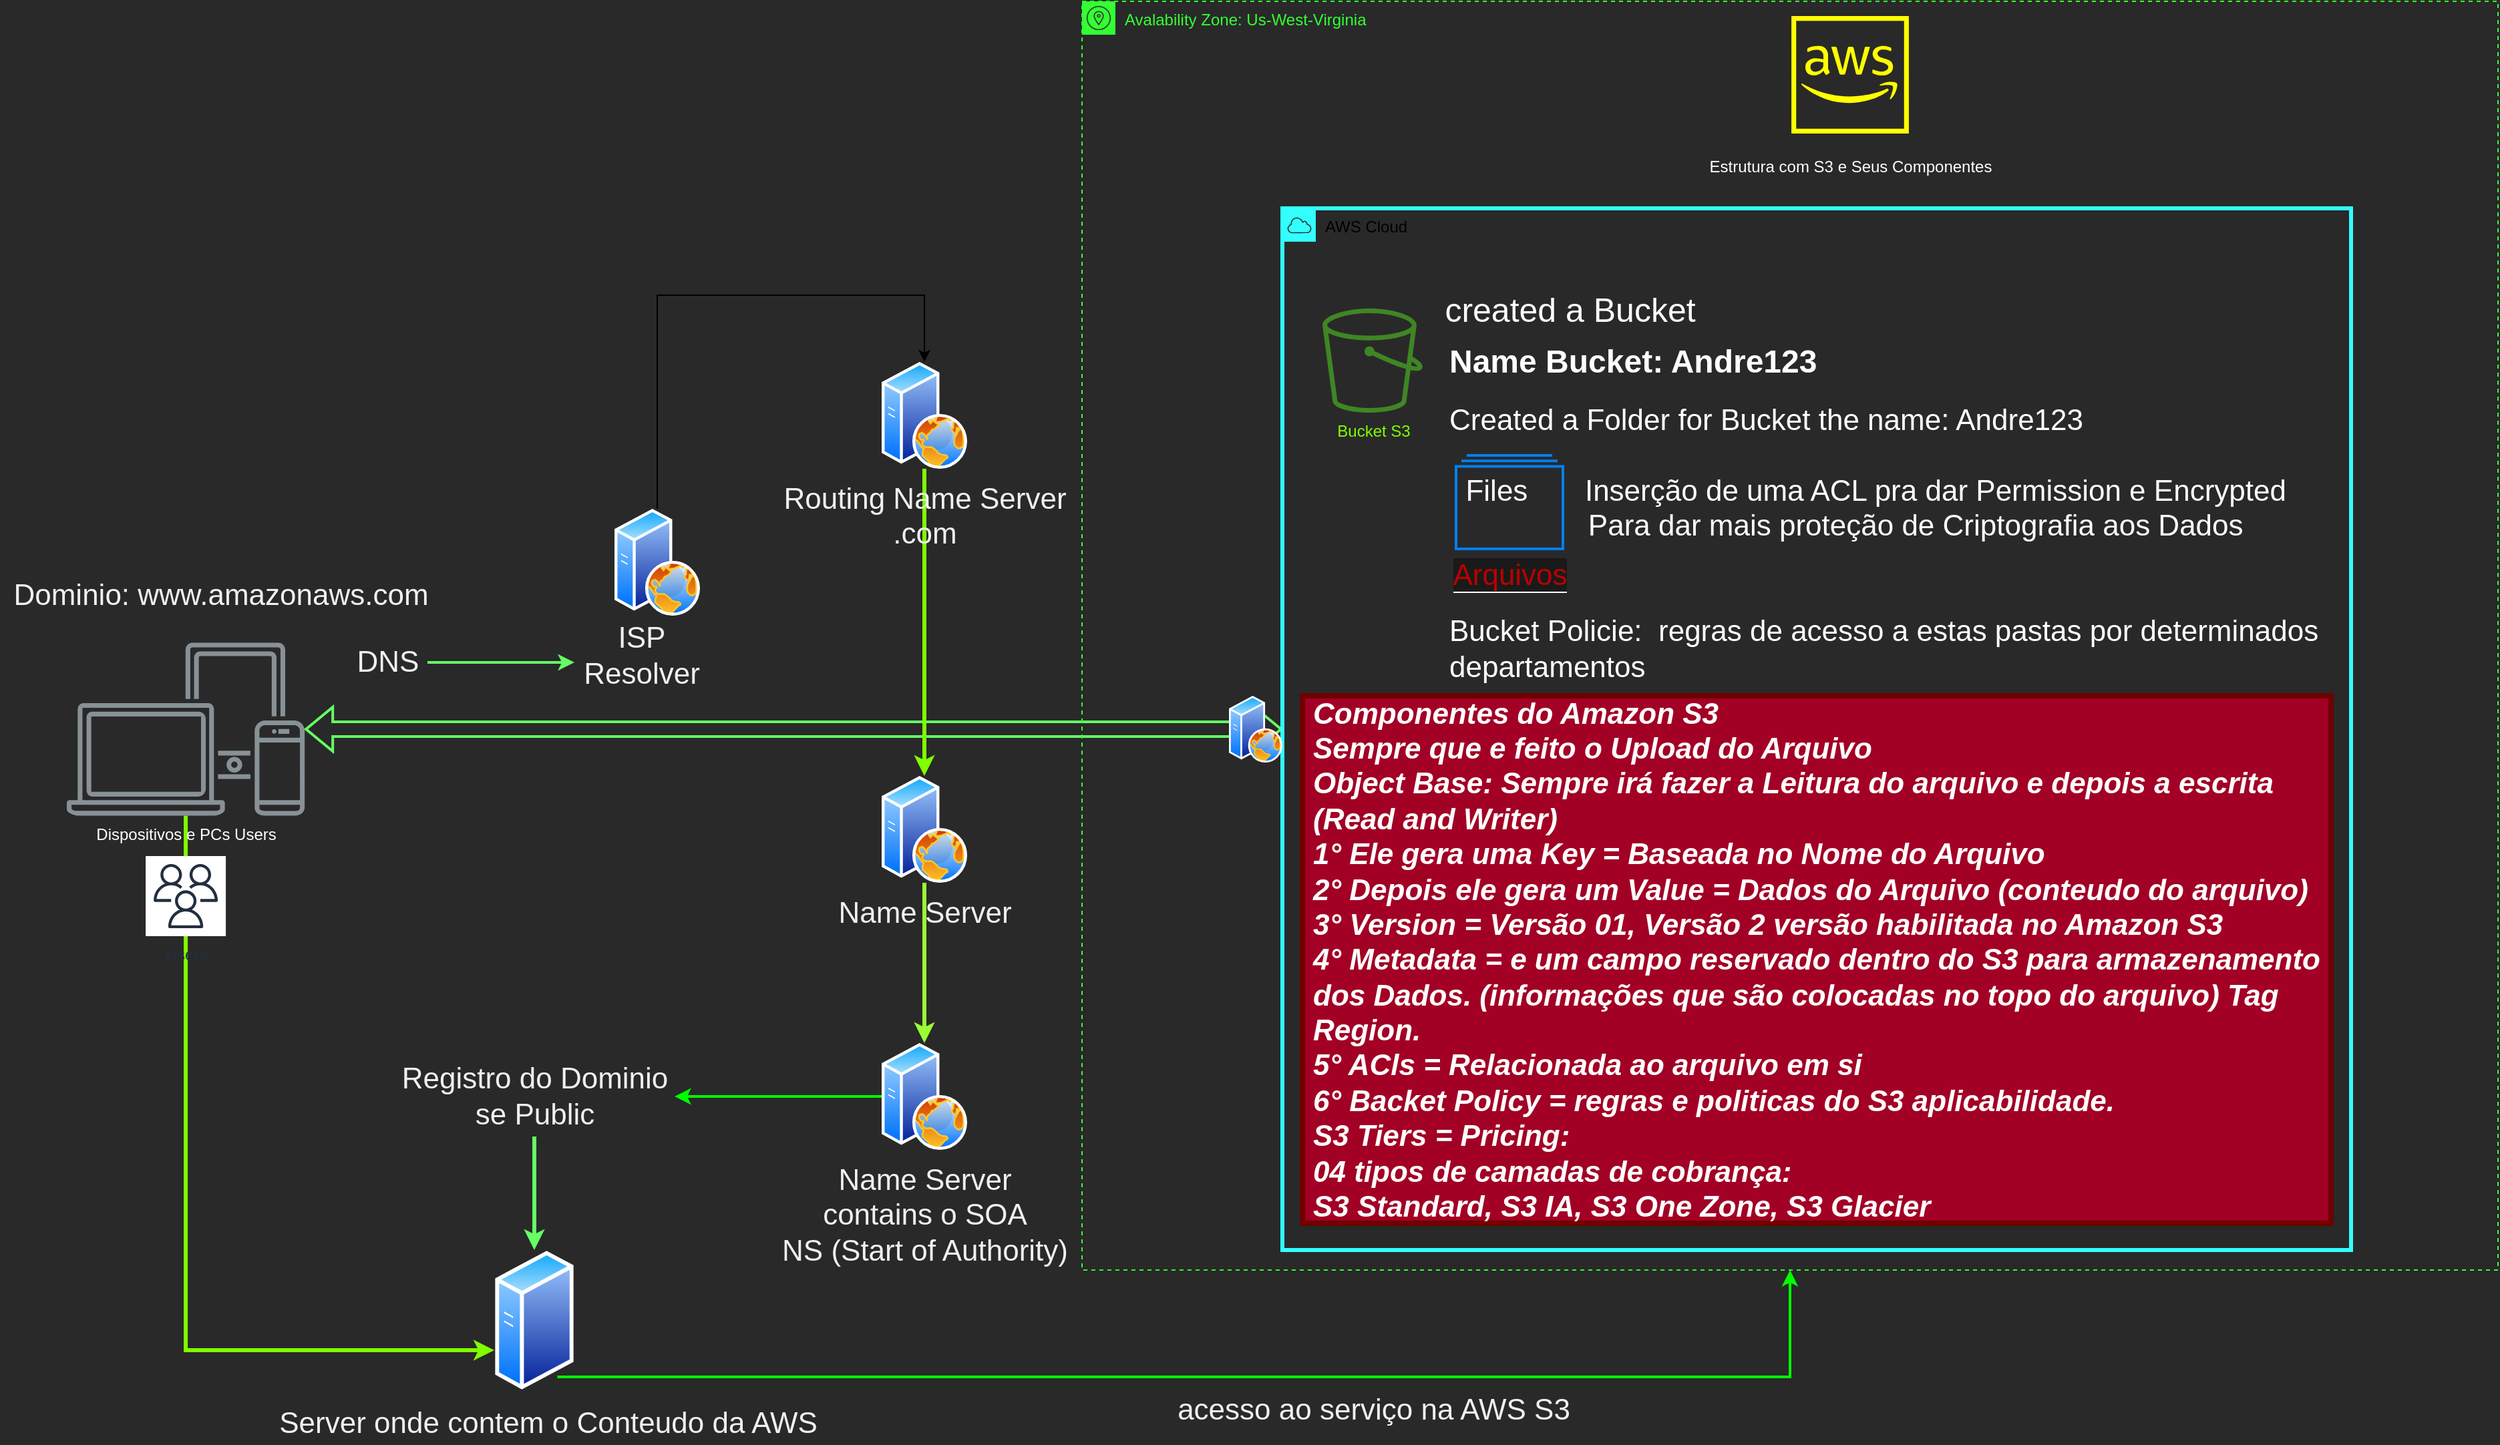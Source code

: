 <mxfile version="18.0.2" type="device"><diagram id="21lC3f7RpWPkKI_X58KC" name="Simple Storage Service - Componente_AWS"><mxGraphModel dx="2216" dy="1164" grid="0" gridSize="10" guides="1" tooltips="1" connect="1" arrows="1" fold="1" page="1" pageScale="1" pageWidth="100000" pageHeight="100000" background="#292929" math="0" shadow="0"><root><mxCell id="0"/><mxCell id="1" parent="0"/><mxCell id="pwo_51Vp6tQdpXC5OqEm-1" value="&lt;font color=&quot;#ffffff&quot;&gt;Estrutura com S3 e Seus Componentes&lt;/font&gt;" style="sketch=0;outlineConnect=0;fontColor=#232F3E;gradientColor=none;strokeColor=#FFFF00;fillColor=none;dashed=0;verticalLabelPosition=bottom;verticalAlign=top;align=center;html=1;fontSize=12;fontStyle=0;aspect=fixed;shape=mxgraph.aws4.resourceIcon;resIcon=mxgraph.aws4.aws_cloud;" parent="1" vertex="1"><mxGeometry x="1820" y="190" width="110" height="110" as="geometry"/></mxCell><mxCell id="pwo_51Vp6tQdpXC5OqEm-43" style="edgeStyle=orthogonalEdgeStyle;rounded=0;orthogonalLoop=1;jettySize=auto;html=1;fontSize=22;fontColor=#F0F0F0;strokeColor=#80FF00;strokeWidth=3;" parent="1" source="pwo_51Vp6tQdpXC5OqEm-2" edge="1"><mxGeometry relative="1" as="geometry"><mxPoint x="860" y="1200" as="targetPoint"/><Array as="points"><mxPoint x="629" y="1200"/><mxPoint x="710" y="1200"/></Array></mxGeometry></mxCell><mxCell id="pwo_51Vp6tQdpXC5OqEm-2" value="&lt;font color=&quot;#ffffff&quot;&gt;Dispositivos e PCs Users&lt;/font&gt;" style="sketch=0;outlineConnect=0;gradientColor=none;fontColor=#545B64;strokeColor=none;fillColor=#879196;dashed=0;verticalLabelPosition=bottom;verticalAlign=top;align=center;html=1;fontSize=12;fontStyle=0;aspect=fixed;shape=mxgraph.aws4.illustration_devices;pointerEvents=1" parent="1" vertex="1"><mxGeometry x="540" y="670" width="178.08" height="130" as="geometry"/></mxCell><mxCell id="pwo_51Vp6tQdpXC5OqEm-7" value="" style="shape=flexArrow;endArrow=classic;startArrow=classic;html=1;rounded=0;fontColor=#FFFFFF;strokeColor=#66FF66;strokeWidth=2;" parent="1" source="pwo_51Vp6tQdpXC5OqEm-2" target="pwo_51Vp6tQdpXC5OqEm-10" edge="1"><mxGeometry width="100" height="100" relative="1" as="geometry"><mxPoint x="860" y="740" as="sourcePoint"/><mxPoint x="1510" y="733.5" as="targetPoint"/></mxGeometry></mxCell><mxCell id="pwo_51Vp6tQdpXC5OqEm-9" value="Users" style="sketch=0;outlineConnect=0;fontColor=#232F3E;gradientColor=none;strokeColor=#232F3E;fillColor=#ffffff;dashed=0;verticalLabelPosition=bottom;verticalAlign=top;align=center;html=1;fontSize=12;fontStyle=0;aspect=fixed;shape=mxgraph.aws4.resourceIcon;resIcon=mxgraph.aws4.users;" parent="1" vertex="1"><mxGeometry x="599.04" y="830" width="60" height="60" as="geometry"/></mxCell><mxCell id="pwo_51Vp6tQdpXC5OqEm-10" value="AWS Cloud" style="sketch=0;outlineConnect=0;html=1;whiteSpace=wrap;fontSize=12;fontStyle=0;shape=mxgraph.aws4.group;grIcon=mxgraph.aws4.group_aws_cloud;verticalAlign=top;align=left;spacingLeft=30;dashed=0;fillColor=none;strokeColor=#33FFFF;strokeWidth=3;" parent="1" vertex="1"><mxGeometry x="1450" y="345" width="800" height="780" as="geometry"/></mxCell><mxCell id="pwo_51Vp6tQdpXC5OqEm-11" value="&lt;font color=&quot;#80ff00&quot;&gt;Bucket S3&lt;/font&gt;" style="sketch=0;outlineConnect=0;fontColor=#232F3E;gradientColor=none;fillColor=#3F8624;strokeColor=none;dashed=0;verticalLabelPosition=bottom;verticalAlign=top;align=center;html=1;fontSize=12;fontStyle=0;aspect=fixed;pointerEvents=1;shape=mxgraph.aws4.bucket;" parent="1" vertex="1"><mxGeometry x="1480" y="420" width="75" height="78" as="geometry"/></mxCell><mxCell id="pwo_51Vp6tQdpXC5OqEm-12" value="&lt;font color=&quot;#ffffff&quot;&gt;&lt;span style=&quot;font-size: 25px;&quot;&gt;created a Bucket&lt;/span&gt;&lt;/font&gt;" style="text;html=1;align=center;verticalAlign=middle;resizable=0;points=[];autosize=1;strokeColor=none;fillColor=none;fontColor=#80FF00;" parent="1" vertex="1"><mxGeometry x="1565" y="410" width="200" height="20" as="geometry"/></mxCell><mxCell id="pwo_51Vp6tQdpXC5OqEm-15" value="Avalability Zone: Us-West-Virginia" style="sketch=0;outlineConnect=0;gradientColor=none;html=1;whiteSpace=wrap;fontSize=12;fontStyle=0;shape=mxgraph.aws4.group;grIcon=mxgraph.aws4.group_availability_zone;strokeColor=#33FF33;fillColor=none;verticalAlign=top;align=left;spacingLeft=30;fontColor=#33FF33;dashed=1;" parent="1" vertex="1"><mxGeometry x="1300" y="190" width="1060" height="950" as="geometry"/></mxCell><mxCell id="pwo_51Vp6tQdpXC5OqEm-16" value="&lt;h1&gt;Name Bucket: Andre123&lt;/h1&gt;&lt;div style=&quot;font-size: 22px;&quot;&gt;Created a Folder for Bucket the name: Andre123&lt;/div&gt;&lt;div style=&quot;font-size: 22px;&quot;&gt;&amp;nbsp; &amp;nbsp; &amp;nbsp; &amp;nbsp; &amp;nbsp; &amp;nbsp; &amp;nbsp; &amp;nbsp;&lt;/div&gt;&lt;div style=&quot;font-size: 22px;&quot;&gt;&amp;nbsp; Files&amp;nbsp; &amp;nbsp; &amp;nbsp; &amp;nbsp;Inserção de uma ACL pra dar Permission e Encrypted&lt;/div&gt;&lt;div style=&quot;font-size: 22px;&quot;&gt;&amp;nbsp; &amp;nbsp; &amp;nbsp; &amp;nbsp; &amp;nbsp; &amp;nbsp; &amp;nbsp; &amp;nbsp; &amp;nbsp;Para dar mais proteção de Criptografia aos Dados&lt;/div&gt;&lt;div style=&quot;font-size: 22px;&quot;&gt;&lt;br&gt;&lt;/div&gt;&lt;div style=&quot;font-size: 22px;&quot;&gt;&lt;br&gt;&lt;/div&gt;&lt;div style=&quot;font-size: 22px;&quot;&gt;Bucket Policie:&amp;nbsp; regras de acesso a estas pastas por determinados&lt;/div&gt;&lt;div style=&quot;font-size: 22px;&quot;&gt;departamentos&lt;/div&gt;&lt;div style=&quot;font-size: 22px;&quot;&gt;&lt;br&gt;&lt;/div&gt;&lt;div style=&quot;font-size: 22px;&quot;&gt;&lt;br&gt;&lt;/div&gt;" style="text;html=1;strokeColor=none;fillColor=none;spacing=5;spacingTop=-20;whiteSpace=wrap;overflow=hidden;rounded=0;fontSize=12;fontColor=#FFFFFF;" parent="1" vertex="1"><mxGeometry x="1570" y="440" width="670" height="270" as="geometry"/></mxCell><mxCell id="pwo_51Vp6tQdpXC5OqEm-17" value="&lt;font style=&quot;background-color: rgb(26, 26, 26);&quot; color=&quot;rgba(0, 0, 0, 0)&quot;&gt;Arquivos&lt;/font&gt;" style="html=1;verticalLabelPosition=bottom;align=center;labelBackgroundColor=#ffffff;verticalAlign=top;strokeWidth=2;strokeColor=#0080F0;shadow=0;dashed=0;shape=mxgraph.ios7.icons.folders;fontSize=22;fontColor=#FFFFFF;fillColor=none;" parent="1" vertex="1"><mxGeometry x="1580" y="530" width="80" height="70" as="geometry"/></mxCell><mxCell id="pwo_51Vp6tQdpXC5OqEm-19" value="" style="endArrow=none;html=1;rounded=0;fontSize=22;fontColor=none;" parent="1" target="pwo_51Vp6tQdpXC5OqEm-10" edge="1"><mxGeometry width="50" height="50" relative="1" as="geometry"><mxPoint x="1450" y="750" as="sourcePoint"/><mxPoint x="1540" y="750" as="targetPoint"/></mxGeometry></mxCell><mxCell id="pwo_51Vp6tQdpXC5OqEm-21" value="&lt;div style=&quot;text-align: left;&quot;&gt;&lt;b style=&quot;background-color: initial;&quot;&gt;&lt;i&gt;Componentes do Amazon S3&lt;/i&gt;&lt;/b&gt;&lt;/div&gt;&lt;div style=&quot;text-align: left;&quot;&gt;&lt;b style=&quot;background-color: initial;&quot;&gt;&lt;i&gt;Sempre que e feito o Upload do Arquivo&lt;/i&gt;&lt;/b&gt;&lt;/div&gt;&lt;b&gt;&lt;div style=&quot;text-align: left;&quot;&gt;&lt;b style=&quot;background-color: initial;&quot;&gt;&lt;i&gt;Object Base: Sempre irá fazer a Leitura do arquivo e depois a escrita&lt;/i&gt;&lt;/b&gt;&lt;/div&gt;&lt;i&gt;&lt;div style=&quot;text-align: left;&quot;&gt;&lt;b style=&quot;background-color: initial;&quot;&gt;&lt;i&gt;(Read and Writer)&lt;/i&gt;&lt;/b&gt;&lt;/div&gt;&lt;div style=&quot;text-align: left;&quot;&gt;1° Ele gera uma Key = Baseada no Nome do Arquivo&lt;/div&gt;&lt;div style=&quot;text-align: left;&quot;&gt;2° Depois ele gera um Value = Dados do Arquivo (conteudo do arquivo)&lt;/div&gt;&lt;div style=&quot;text-align: left;&quot;&gt;3° Version = Versão 01, Versão 2 versão habilitada no Amazon S3&lt;/div&gt;&lt;div style=&quot;text-align: left;&quot;&gt;4° Metadata = e um campo reservado dentro do S3 para armazenamento&lt;/div&gt;&lt;div style=&quot;text-align: left;&quot;&gt;dos Dados. (informações que são colocadas no topo do arquivo) Tag&lt;/div&gt;&lt;div style=&quot;text-align: left;&quot;&gt;Region.&lt;/div&gt;&lt;div style=&quot;text-align: left;&quot;&gt;5° ACls = Relacionada ao arquivo em si&lt;/div&gt;&lt;div style=&quot;text-align: left;&quot;&gt;6° Backet Policy = regras e politicas do S3 aplicabilidade.&lt;/div&gt;&lt;div style=&quot;text-align: left;&quot;&gt;S3 Tiers = Pricing:&lt;/div&gt;&lt;div style=&quot;text-align: left;&quot;&gt;04 tipos de camadas de cobrança:&lt;/div&gt;&lt;div style=&quot;text-align: left;&quot;&gt;S3 Standard, S3 IA, S3 One Zone, S3 Glacier&lt;/div&gt;&lt;/i&gt;&lt;/b&gt;" style="rounded=0;whiteSpace=wrap;html=1;labelBackgroundColor=none;fontSize=22;strokeWidth=4;align=center;fillColor=#a20025;fontColor=#ffffff;strokeColor=#6F0000;" parent="1" vertex="1"><mxGeometry x="1465" y="710" width="770" height="395" as="geometry"/></mxCell><mxCell id="pwo_51Vp6tQdpXC5OqEm-23" value="&lt;font color=&quot;#f0f0f0&quot;&gt;Dominio: www.amazonaws.com&lt;/font&gt;" style="text;html=1;align=center;verticalAlign=middle;resizable=0;points=[];autosize=1;strokeColor=none;fillColor=none;fontSize=22;fontColor=none;" parent="1" vertex="1"><mxGeometry x="490" y="620" width="330" height="30" as="geometry"/></mxCell><mxCell id="pwo_51Vp6tQdpXC5OqEm-25" style="edgeStyle=orthogonalEdgeStyle;rounded=0;orthogonalLoop=1;jettySize=auto;html=1;fontSize=22;fontColor=#F0F0F0;strokeColor=#66FF66;strokeWidth=2;" parent="1" source="pwo_51Vp6tQdpXC5OqEm-24" edge="1"><mxGeometry relative="1" as="geometry"><mxPoint x="920" y="685" as="targetPoint"/></mxGeometry></mxCell><mxCell id="pwo_51Vp6tQdpXC5OqEm-24" value="DNS" style="text;html=1;align=center;verticalAlign=middle;resizable=0;points=[];autosize=1;strokeColor=none;fillColor=none;fontSize=22;fontColor=#F0F0F0;" parent="1" vertex="1"><mxGeometry x="750" y="670" width="60" height="30" as="geometry"/></mxCell><mxCell id="pwo_51Vp6tQdpXC5OqEm-26" value="ISP&lt;br&gt;Resolver" style="text;html=1;align=center;verticalAlign=middle;resizable=0;points=[];autosize=1;strokeColor=none;fillColor=none;fontSize=22;fontColor=#F0F0F0;" parent="1" vertex="1"><mxGeometry x="920" y="650" width="100" height="60" as="geometry"/></mxCell><mxCell id="pwo_51Vp6tQdpXC5OqEm-34" value="" style="edgeStyle=orthogonalEdgeStyle;rounded=0;orthogonalLoop=1;jettySize=auto;html=1;fontSize=22;fontColor=#F0F0F0;strokeColor=#80FF00;strokeWidth=3;" parent="1" source="pwo_51Vp6tQdpXC5OqEm-29" target="pwo_51Vp6tQdpXC5OqEm-33" edge="1"><mxGeometry relative="1" as="geometry"/></mxCell><mxCell id="pwo_51Vp6tQdpXC5OqEm-29" value="Routing Name Server&lt;br&gt;.com" style="aspect=fixed;perimeter=ellipsePerimeter;html=1;align=center;shadow=0;dashed=0;spacingTop=3;image;image=img/lib/active_directory/web_server.svg;labelBackgroundColor=none;fontSize=22;fontColor=#F0F0F0;strokeColor=#33FF33;strokeWidth=4;fillColor=none;" parent="1" vertex="1"><mxGeometry x="1150" y="460" width="64" height="80" as="geometry"/></mxCell><mxCell id="pwo_51Vp6tQdpXC5OqEm-30" value="" style="aspect=fixed;perimeter=ellipsePerimeter;html=1;align=center;shadow=0;dashed=0;spacingTop=3;image;image=img/lib/active_directory/web_server.svg;labelBackgroundColor=none;fontSize=22;fontColor=#F0F0F0;strokeColor=#33FF33;strokeWidth=4;fillColor=none;" parent="1" vertex="1"><mxGeometry x="1410" y="710" width="40" height="50" as="geometry"/></mxCell><mxCell id="pwo_51Vp6tQdpXC5OqEm-32" style="edgeStyle=orthogonalEdgeStyle;rounded=0;orthogonalLoop=1;jettySize=auto;html=1;fontSize=22;fontColor=#F0F0F0;" parent="1" source="pwo_51Vp6tQdpXC5OqEm-31" target="pwo_51Vp6tQdpXC5OqEm-29" edge="1"><mxGeometry relative="1" as="geometry"><Array as="points"><mxPoint x="982" y="410"/><mxPoint x="1182" y="410"/></Array></mxGeometry></mxCell><mxCell id="pwo_51Vp6tQdpXC5OqEm-31" value="" style="aspect=fixed;perimeter=ellipsePerimeter;html=1;align=center;shadow=0;dashed=0;spacingTop=3;image;image=img/lib/active_directory/web_server.svg;labelBackgroundColor=none;fontSize=22;fontColor=#F0F0F0;strokeColor=#33FF33;strokeWidth=4;fillColor=none;" parent="1" vertex="1"><mxGeometry x="950" y="570" width="64" height="80" as="geometry"/></mxCell><mxCell id="pwo_51Vp6tQdpXC5OqEm-37" style="edgeStyle=orthogonalEdgeStyle;rounded=0;orthogonalLoop=1;jettySize=auto;html=1;fontSize=22;fontColor=#F0F0F0;strokeColor=#99FF33;strokeWidth=3;" parent="1" source="pwo_51Vp6tQdpXC5OqEm-33" target="pwo_51Vp6tQdpXC5OqEm-36" edge="1"><mxGeometry relative="1" as="geometry"/></mxCell><mxCell id="pwo_51Vp6tQdpXC5OqEm-33" value="Name Server" style="aspect=fixed;perimeter=ellipsePerimeter;html=1;align=center;shadow=0;dashed=0;spacingTop=3;image;image=img/lib/active_directory/web_server.svg;labelBackgroundColor=none;fontSize=22;fontColor=#F0F0F0;strokeColor=#33FF33;strokeWidth=4;fillColor=none;" parent="1" vertex="1"><mxGeometry x="1150" y="770" width="64" height="80" as="geometry"/></mxCell><mxCell id="pwo_51Vp6tQdpXC5OqEm-38" style="edgeStyle=orthogonalEdgeStyle;rounded=0;orthogonalLoop=1;jettySize=auto;html=1;fontSize=22;fontColor=#F0F0F0;strokeColor=#00FF00;strokeWidth=2;" parent="1" source="pwo_51Vp6tQdpXC5OqEm-36" target="pwo_51Vp6tQdpXC5OqEm-39" edge="1"><mxGeometry relative="1" as="geometry"><mxPoint x="1000" y="1010" as="targetPoint"/></mxGeometry></mxCell><mxCell id="pwo_51Vp6tQdpXC5OqEm-36" value="Name Server&lt;br&gt;contains o SOA&lt;br&gt;NS (Start of Authority)" style="aspect=fixed;perimeter=ellipsePerimeter;html=1;align=center;shadow=0;dashed=0;spacingTop=3;image;image=img/lib/active_directory/web_server.svg;labelBackgroundColor=none;fontSize=22;fontColor=#F0F0F0;strokeColor=#33FF33;strokeWidth=4;fillColor=none;" parent="1" vertex="1"><mxGeometry x="1150" y="970" width="64" height="80" as="geometry"/></mxCell><mxCell id="pwo_51Vp6tQdpXC5OqEm-40" style="edgeStyle=orthogonalEdgeStyle;rounded=0;orthogonalLoop=1;jettySize=auto;html=1;fontSize=22;fontColor=#F0F0F0;strokeColor=#66FF66;strokeWidth=3;" parent="1" source="pwo_51Vp6tQdpXC5OqEm-39" target="pwo_51Vp6tQdpXC5OqEm-41" edge="1"><mxGeometry relative="1" as="geometry"><mxPoint x="890" y="1150" as="targetPoint"/></mxGeometry></mxCell><mxCell id="pwo_51Vp6tQdpXC5OqEm-39" value="Registro do Dominio&lt;br&gt;se Public" style="text;html=1;align=center;verticalAlign=middle;resizable=0;points=[];autosize=1;strokeColor=none;fillColor=none;fontSize=22;fontColor=#F0F0F0;" parent="1" vertex="1"><mxGeometry x="785" y="980" width="210" height="60" as="geometry"/></mxCell><mxCell id="pwo_51Vp6tQdpXC5OqEm-44" style="edgeStyle=orthogonalEdgeStyle;rounded=0;orthogonalLoop=1;jettySize=auto;html=1;fontSize=22;fontColor=#F0F0F0;strokeColor=#00FF00;strokeWidth=2;" parent="1" source="pwo_51Vp6tQdpXC5OqEm-41" target="pwo_51Vp6tQdpXC5OqEm-15" edge="1"><mxGeometry relative="1" as="geometry"><mxPoint x="2050" y="1178" as="targetPoint"/><Array as="points"><mxPoint x="1830" y="1220"/></Array></mxGeometry></mxCell><mxCell id="pwo_51Vp6tQdpXC5OqEm-41" value="" style="aspect=fixed;perimeter=ellipsePerimeter;html=1;align=center;shadow=0;dashed=0;spacingTop=3;image;image=img/lib/active_directory/generic_server.svg;labelBackgroundColor=none;fontSize=22;fontColor=#F0F0F0;strokeColor=#33FF33;strokeWidth=4;fillColor=none;" parent="1" vertex="1"><mxGeometry x="860.6" y="1125" width="58.8" height="105" as="geometry"/></mxCell><mxCell id="pwo_51Vp6tQdpXC5OqEm-42" value="Server onde contem o Conteudo da AWS" style="text;html=1;align=center;verticalAlign=middle;resizable=0;points=[];autosize=1;strokeColor=none;fillColor=none;fontSize=22;fontColor=#F0F0F0;" parent="1" vertex="1"><mxGeometry x="690" y="1240" width="420" height="30" as="geometry"/></mxCell><mxCell id="pwo_51Vp6tQdpXC5OqEm-45" value="acesso ao serviço na AWS S3" style="text;html=1;align=center;verticalAlign=middle;resizable=0;points=[];autosize=1;strokeColor=none;fillColor=none;fontSize=22;fontColor=#F0F0F0;" parent="1" vertex="1"><mxGeometry x="1362.5" y="1230" width="310" height="30" as="geometry"/></mxCell></root></mxGraphModel></diagram></mxfile>